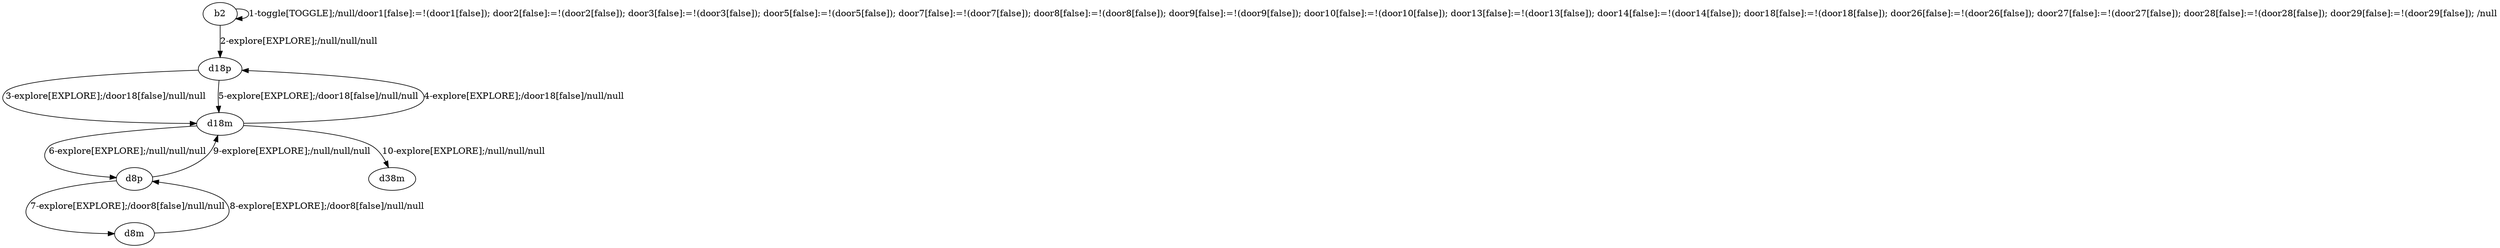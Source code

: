 # Total number of goals covered by this test: 2
# d8m --> d8p
# d18m --> d18p

digraph g {
"b2" -> "b2" [label = "1-toggle[TOGGLE];/null/door1[false]:=!(door1[false]); door2[false]:=!(door2[false]); door3[false]:=!(door3[false]); door5[false]:=!(door5[false]); door7[false]:=!(door7[false]); door8[false]:=!(door8[false]); door9[false]:=!(door9[false]); door10[false]:=!(door10[false]); door13[false]:=!(door13[false]); door14[false]:=!(door14[false]); door18[false]:=!(door18[false]); door26[false]:=!(door26[false]); door27[false]:=!(door27[false]); door28[false]:=!(door28[false]); door29[false]:=!(door29[false]); /null"];
"b2" -> "d18p" [label = "2-explore[EXPLORE];/null/null/null"];
"d18p" -> "d18m" [label = "3-explore[EXPLORE];/door18[false]/null/null"];
"d18m" -> "d18p" [label = "4-explore[EXPLORE];/door18[false]/null/null"];
"d18p" -> "d18m" [label = "5-explore[EXPLORE];/door18[false]/null/null"];
"d18m" -> "d8p" [label = "6-explore[EXPLORE];/null/null/null"];
"d8p" -> "d8m" [label = "7-explore[EXPLORE];/door8[false]/null/null"];
"d8m" -> "d8p" [label = "8-explore[EXPLORE];/door8[false]/null/null"];
"d8p" -> "d18m" [label = "9-explore[EXPLORE];/null/null/null"];
"d18m" -> "d38m" [label = "10-explore[EXPLORE];/null/null/null"];
}